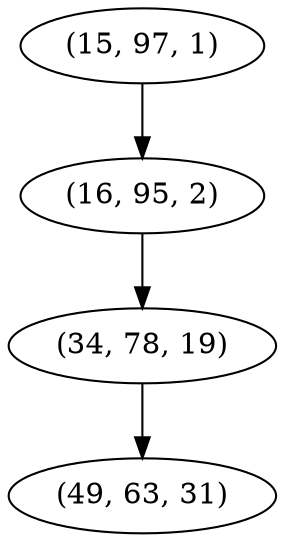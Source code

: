 digraph tree {
    "(15, 97, 1)";
    "(16, 95, 2)";
    "(34, 78, 19)";
    "(49, 63, 31)";
    "(15, 97, 1)" -> "(16, 95, 2)";
    "(16, 95, 2)" -> "(34, 78, 19)";
    "(34, 78, 19)" -> "(49, 63, 31)";
}
